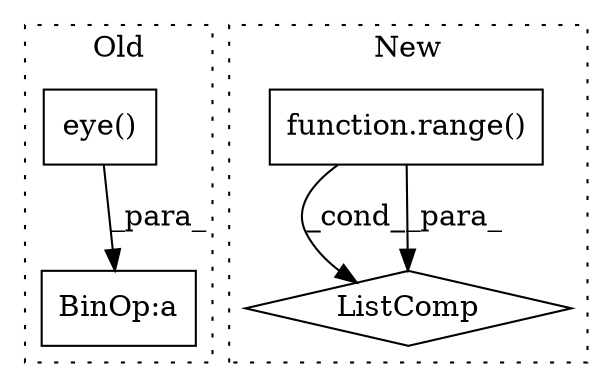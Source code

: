 digraph G {
subgraph cluster0 {
1 [label="eye()" a="75" s="3239,3264" l="8,32" shape="box"];
4 [label="BinOp:a" a="82" s="3296" l="3" shape="box"];
label = "Old";
style="dotted";
}
subgraph cluster1 {
2 [label="ListComp" a="106" s="4380" l="62" shape="diamond"];
3 [label="function.range()" a="75" s="4425,4440" l="6,1" shape="box"];
label = "New";
style="dotted";
}
1 -> 4 [label="_para_"];
3 -> 2 [label="_cond_"];
3 -> 2 [label="_para_"];
}